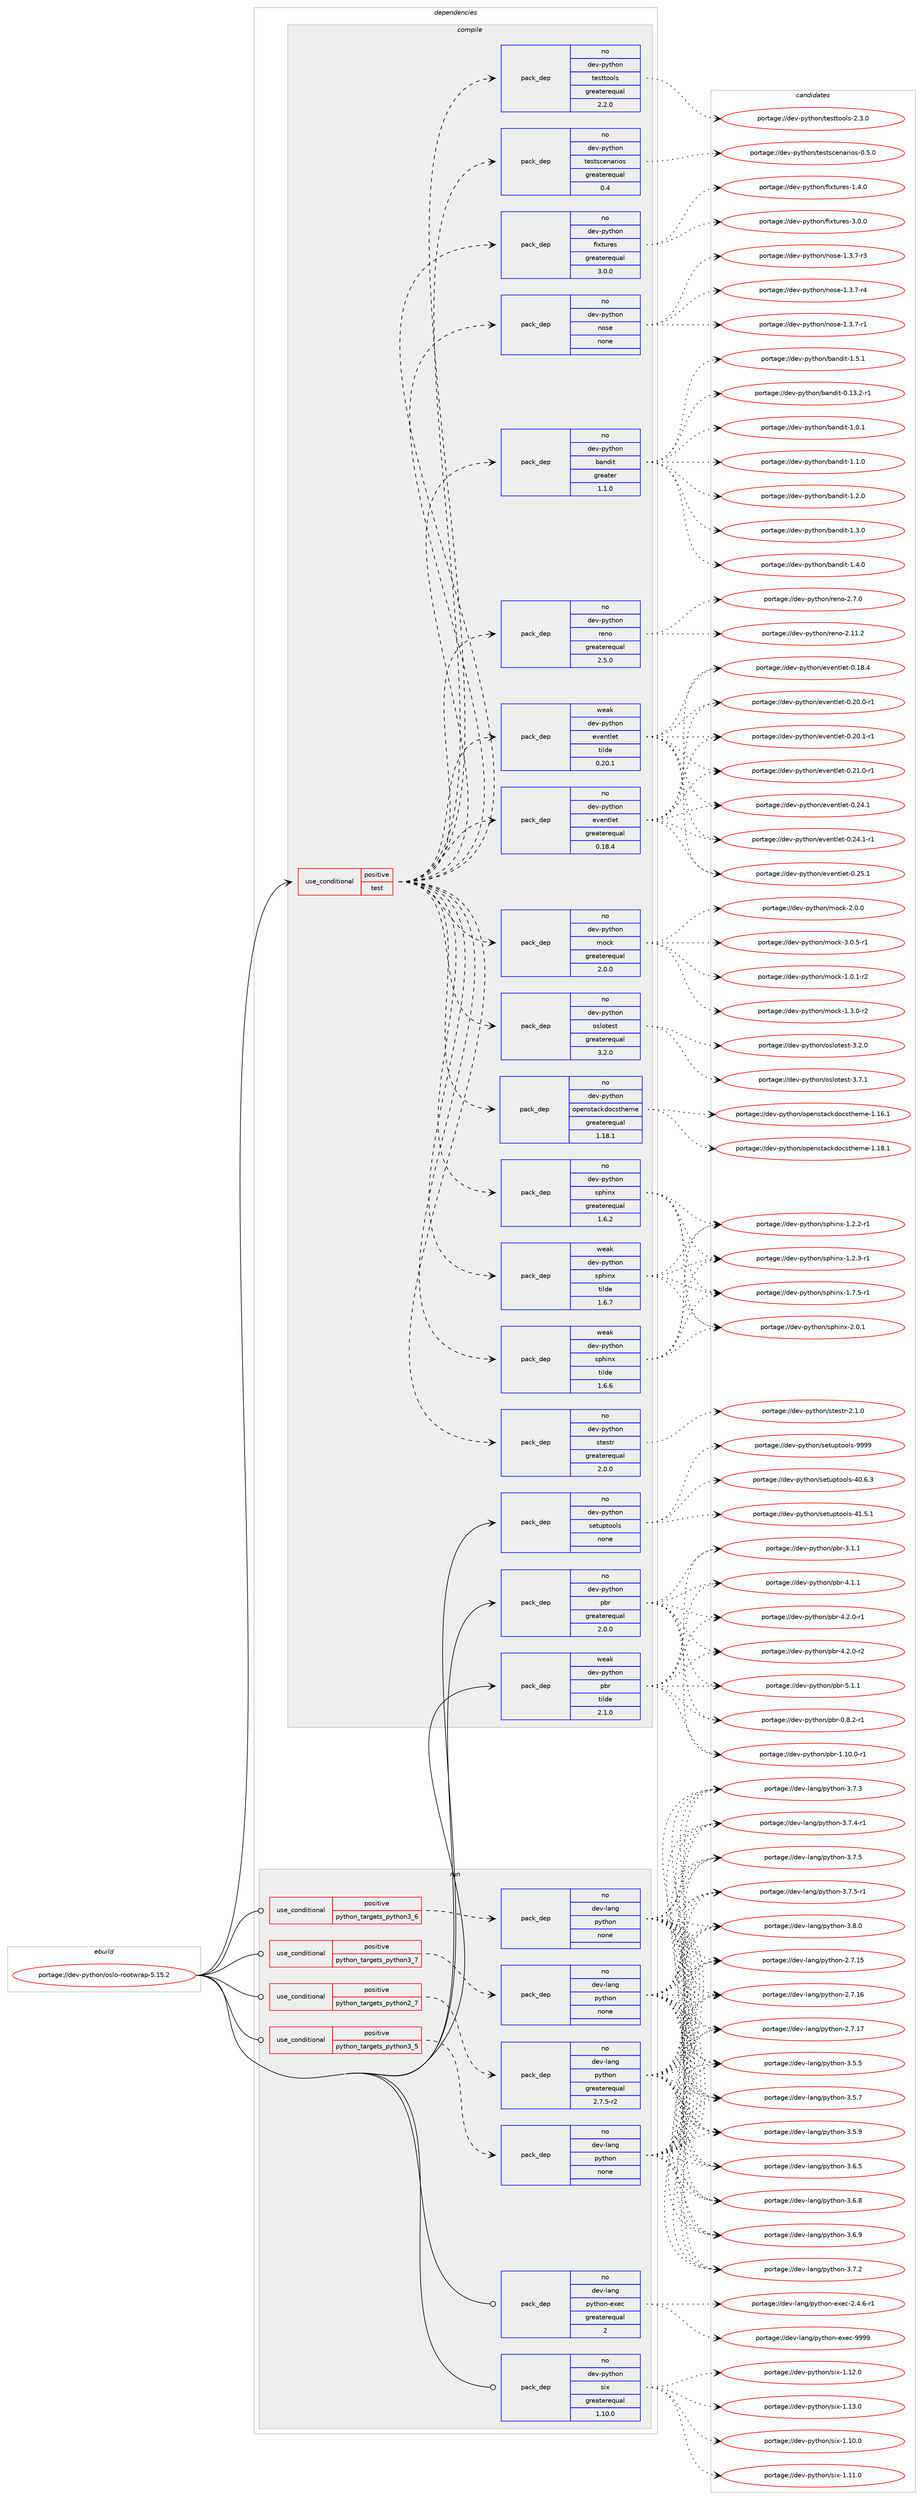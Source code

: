 digraph prolog {

# *************
# Graph options
# *************

newrank=true;
concentrate=true;
compound=true;
graph [rankdir=LR,fontname=Helvetica,fontsize=10,ranksep=1.5];#, ranksep=2.5, nodesep=0.2];
edge  [arrowhead=vee];
node  [fontname=Helvetica,fontsize=10];

# **********
# The ebuild
# **********

subgraph cluster_leftcol {
color=gray;
rank=same;
label=<<i>ebuild</i>>;
id [label="portage://dev-python/oslo-rootwrap-5.15.2", color=red, width=4, href="../dev-python/oslo-rootwrap-5.15.2.svg"];
}

# ****************
# The dependencies
# ****************

subgraph cluster_midcol {
color=gray;
label=<<i>dependencies</i>>;
subgraph cluster_compile {
fillcolor="#eeeeee";
style=filled;
label=<<i>compile</i>>;
subgraph cond33115 {
dependency154317 [label=<<TABLE BORDER="0" CELLBORDER="1" CELLSPACING="0" CELLPADDING="4"><TR><TD ROWSPAN="3" CELLPADDING="10">use_conditional</TD></TR><TR><TD>positive</TD></TR><TR><TD>test</TD></TR></TABLE>>, shape=none, color=red];
subgraph pack117871 {
dependency154318 [label=<<TABLE BORDER="0" CELLBORDER="1" CELLSPACING="0" CELLPADDING="4" WIDTH="220"><TR><TD ROWSPAN="6" CELLPADDING="30">pack_dep</TD></TR><TR><TD WIDTH="110">no</TD></TR><TR><TD>dev-python</TD></TR><TR><TD>fixtures</TD></TR><TR><TD>greaterequal</TD></TR><TR><TD>3.0.0</TD></TR></TABLE>>, shape=none, color=blue];
}
dependency154317:e -> dependency154318:w [weight=20,style="dashed",arrowhead="vee"];
subgraph pack117872 {
dependency154319 [label=<<TABLE BORDER="0" CELLBORDER="1" CELLSPACING="0" CELLPADDING="4" WIDTH="220"><TR><TD ROWSPAN="6" CELLPADDING="30">pack_dep</TD></TR><TR><TD WIDTH="110">no</TD></TR><TR><TD>dev-python</TD></TR><TR><TD>testscenarios</TD></TR><TR><TD>greaterequal</TD></TR><TR><TD>0.4</TD></TR></TABLE>>, shape=none, color=blue];
}
dependency154317:e -> dependency154319:w [weight=20,style="dashed",arrowhead="vee"];
subgraph pack117873 {
dependency154320 [label=<<TABLE BORDER="0" CELLBORDER="1" CELLSPACING="0" CELLPADDING="4" WIDTH="220"><TR><TD ROWSPAN="6" CELLPADDING="30">pack_dep</TD></TR><TR><TD WIDTH="110">no</TD></TR><TR><TD>dev-python</TD></TR><TR><TD>testtools</TD></TR><TR><TD>greaterequal</TD></TR><TR><TD>2.2.0</TD></TR></TABLE>>, shape=none, color=blue];
}
dependency154317:e -> dependency154320:w [weight=20,style="dashed",arrowhead="vee"];
subgraph pack117874 {
dependency154321 [label=<<TABLE BORDER="0" CELLBORDER="1" CELLSPACING="0" CELLPADDING="4" WIDTH="220"><TR><TD ROWSPAN="6" CELLPADDING="30">pack_dep</TD></TR><TR><TD WIDTH="110">no</TD></TR><TR><TD>dev-python</TD></TR><TR><TD>stestr</TD></TR><TR><TD>greaterequal</TD></TR><TR><TD>2.0.0</TD></TR></TABLE>>, shape=none, color=blue];
}
dependency154317:e -> dependency154321:w [weight=20,style="dashed",arrowhead="vee"];
subgraph pack117875 {
dependency154322 [label=<<TABLE BORDER="0" CELLBORDER="1" CELLSPACING="0" CELLPADDING="4" WIDTH="220"><TR><TD ROWSPAN="6" CELLPADDING="30">pack_dep</TD></TR><TR><TD WIDTH="110">no</TD></TR><TR><TD>dev-python</TD></TR><TR><TD>sphinx</TD></TR><TR><TD>greaterequal</TD></TR><TR><TD>1.6.2</TD></TR></TABLE>>, shape=none, color=blue];
}
dependency154317:e -> dependency154322:w [weight=20,style="dashed",arrowhead="vee"];
subgraph pack117876 {
dependency154323 [label=<<TABLE BORDER="0" CELLBORDER="1" CELLSPACING="0" CELLPADDING="4" WIDTH="220"><TR><TD ROWSPAN="6" CELLPADDING="30">pack_dep</TD></TR><TR><TD WIDTH="110">weak</TD></TR><TR><TD>dev-python</TD></TR><TR><TD>sphinx</TD></TR><TR><TD>tilde</TD></TR><TR><TD>1.6.6</TD></TR></TABLE>>, shape=none, color=blue];
}
dependency154317:e -> dependency154323:w [weight=20,style="dashed",arrowhead="vee"];
subgraph pack117877 {
dependency154324 [label=<<TABLE BORDER="0" CELLBORDER="1" CELLSPACING="0" CELLPADDING="4" WIDTH="220"><TR><TD ROWSPAN="6" CELLPADDING="30">pack_dep</TD></TR><TR><TD WIDTH="110">weak</TD></TR><TR><TD>dev-python</TD></TR><TR><TD>sphinx</TD></TR><TR><TD>tilde</TD></TR><TR><TD>1.6.7</TD></TR></TABLE>>, shape=none, color=blue];
}
dependency154317:e -> dependency154324:w [weight=20,style="dashed",arrowhead="vee"];
subgraph pack117878 {
dependency154325 [label=<<TABLE BORDER="0" CELLBORDER="1" CELLSPACING="0" CELLPADDING="4" WIDTH="220"><TR><TD ROWSPAN="6" CELLPADDING="30">pack_dep</TD></TR><TR><TD WIDTH="110">no</TD></TR><TR><TD>dev-python</TD></TR><TR><TD>openstackdocstheme</TD></TR><TR><TD>greaterequal</TD></TR><TR><TD>1.18.1</TD></TR></TABLE>>, shape=none, color=blue];
}
dependency154317:e -> dependency154325:w [weight=20,style="dashed",arrowhead="vee"];
subgraph pack117879 {
dependency154326 [label=<<TABLE BORDER="0" CELLBORDER="1" CELLSPACING="0" CELLPADDING="4" WIDTH="220"><TR><TD ROWSPAN="6" CELLPADDING="30">pack_dep</TD></TR><TR><TD WIDTH="110">no</TD></TR><TR><TD>dev-python</TD></TR><TR><TD>oslotest</TD></TR><TR><TD>greaterequal</TD></TR><TR><TD>3.2.0</TD></TR></TABLE>>, shape=none, color=blue];
}
dependency154317:e -> dependency154326:w [weight=20,style="dashed",arrowhead="vee"];
subgraph pack117880 {
dependency154327 [label=<<TABLE BORDER="0" CELLBORDER="1" CELLSPACING="0" CELLPADDING="4" WIDTH="220"><TR><TD ROWSPAN="6" CELLPADDING="30">pack_dep</TD></TR><TR><TD WIDTH="110">no</TD></TR><TR><TD>dev-python</TD></TR><TR><TD>mock</TD></TR><TR><TD>greaterequal</TD></TR><TR><TD>2.0.0</TD></TR></TABLE>>, shape=none, color=blue];
}
dependency154317:e -> dependency154327:w [weight=20,style="dashed",arrowhead="vee"];
subgraph pack117881 {
dependency154328 [label=<<TABLE BORDER="0" CELLBORDER="1" CELLSPACING="0" CELLPADDING="4" WIDTH="220"><TR><TD ROWSPAN="6" CELLPADDING="30">pack_dep</TD></TR><TR><TD WIDTH="110">no</TD></TR><TR><TD>dev-python</TD></TR><TR><TD>eventlet</TD></TR><TR><TD>greaterequal</TD></TR><TR><TD>0.18.4</TD></TR></TABLE>>, shape=none, color=blue];
}
dependency154317:e -> dependency154328:w [weight=20,style="dashed",arrowhead="vee"];
subgraph pack117882 {
dependency154329 [label=<<TABLE BORDER="0" CELLBORDER="1" CELLSPACING="0" CELLPADDING="4" WIDTH="220"><TR><TD ROWSPAN="6" CELLPADDING="30">pack_dep</TD></TR><TR><TD WIDTH="110">weak</TD></TR><TR><TD>dev-python</TD></TR><TR><TD>eventlet</TD></TR><TR><TD>tilde</TD></TR><TR><TD>0.20.1</TD></TR></TABLE>>, shape=none, color=blue];
}
dependency154317:e -> dependency154329:w [weight=20,style="dashed",arrowhead="vee"];
subgraph pack117883 {
dependency154330 [label=<<TABLE BORDER="0" CELLBORDER="1" CELLSPACING="0" CELLPADDING="4" WIDTH="220"><TR><TD ROWSPAN="6" CELLPADDING="30">pack_dep</TD></TR><TR><TD WIDTH="110">no</TD></TR><TR><TD>dev-python</TD></TR><TR><TD>reno</TD></TR><TR><TD>greaterequal</TD></TR><TR><TD>2.5.0</TD></TR></TABLE>>, shape=none, color=blue];
}
dependency154317:e -> dependency154330:w [weight=20,style="dashed",arrowhead="vee"];
subgraph pack117884 {
dependency154331 [label=<<TABLE BORDER="0" CELLBORDER="1" CELLSPACING="0" CELLPADDING="4" WIDTH="220"><TR><TD ROWSPAN="6" CELLPADDING="30">pack_dep</TD></TR><TR><TD WIDTH="110">no</TD></TR><TR><TD>dev-python</TD></TR><TR><TD>bandit</TD></TR><TR><TD>greater</TD></TR><TR><TD>1.1.0</TD></TR></TABLE>>, shape=none, color=blue];
}
dependency154317:e -> dependency154331:w [weight=20,style="dashed",arrowhead="vee"];
subgraph pack117885 {
dependency154332 [label=<<TABLE BORDER="0" CELLBORDER="1" CELLSPACING="0" CELLPADDING="4" WIDTH="220"><TR><TD ROWSPAN="6" CELLPADDING="30">pack_dep</TD></TR><TR><TD WIDTH="110">no</TD></TR><TR><TD>dev-python</TD></TR><TR><TD>nose</TD></TR><TR><TD>none</TD></TR><TR><TD></TD></TR></TABLE>>, shape=none, color=blue];
}
dependency154317:e -> dependency154332:w [weight=20,style="dashed",arrowhead="vee"];
}
id:e -> dependency154317:w [weight=20,style="solid",arrowhead="vee"];
subgraph pack117886 {
dependency154333 [label=<<TABLE BORDER="0" CELLBORDER="1" CELLSPACING="0" CELLPADDING="4" WIDTH="220"><TR><TD ROWSPAN="6" CELLPADDING="30">pack_dep</TD></TR><TR><TD WIDTH="110">no</TD></TR><TR><TD>dev-python</TD></TR><TR><TD>pbr</TD></TR><TR><TD>greaterequal</TD></TR><TR><TD>2.0.0</TD></TR></TABLE>>, shape=none, color=blue];
}
id:e -> dependency154333:w [weight=20,style="solid",arrowhead="vee"];
subgraph pack117887 {
dependency154334 [label=<<TABLE BORDER="0" CELLBORDER="1" CELLSPACING="0" CELLPADDING="4" WIDTH="220"><TR><TD ROWSPAN="6" CELLPADDING="30">pack_dep</TD></TR><TR><TD WIDTH="110">no</TD></TR><TR><TD>dev-python</TD></TR><TR><TD>setuptools</TD></TR><TR><TD>none</TD></TR><TR><TD></TD></TR></TABLE>>, shape=none, color=blue];
}
id:e -> dependency154334:w [weight=20,style="solid",arrowhead="vee"];
subgraph pack117888 {
dependency154335 [label=<<TABLE BORDER="0" CELLBORDER="1" CELLSPACING="0" CELLPADDING="4" WIDTH="220"><TR><TD ROWSPAN="6" CELLPADDING="30">pack_dep</TD></TR><TR><TD WIDTH="110">weak</TD></TR><TR><TD>dev-python</TD></TR><TR><TD>pbr</TD></TR><TR><TD>tilde</TD></TR><TR><TD>2.1.0</TD></TR></TABLE>>, shape=none, color=blue];
}
id:e -> dependency154335:w [weight=20,style="solid",arrowhead="vee"];
}
subgraph cluster_compileandrun {
fillcolor="#eeeeee";
style=filled;
label=<<i>compile and run</i>>;
}
subgraph cluster_run {
fillcolor="#eeeeee";
style=filled;
label=<<i>run</i>>;
subgraph cond33116 {
dependency154336 [label=<<TABLE BORDER="0" CELLBORDER="1" CELLSPACING="0" CELLPADDING="4"><TR><TD ROWSPAN="3" CELLPADDING="10">use_conditional</TD></TR><TR><TD>positive</TD></TR><TR><TD>python_targets_python2_7</TD></TR></TABLE>>, shape=none, color=red];
subgraph pack117889 {
dependency154337 [label=<<TABLE BORDER="0" CELLBORDER="1" CELLSPACING="0" CELLPADDING="4" WIDTH="220"><TR><TD ROWSPAN="6" CELLPADDING="30">pack_dep</TD></TR><TR><TD WIDTH="110">no</TD></TR><TR><TD>dev-lang</TD></TR><TR><TD>python</TD></TR><TR><TD>greaterequal</TD></TR><TR><TD>2.7.5-r2</TD></TR></TABLE>>, shape=none, color=blue];
}
dependency154336:e -> dependency154337:w [weight=20,style="dashed",arrowhead="vee"];
}
id:e -> dependency154336:w [weight=20,style="solid",arrowhead="odot"];
subgraph cond33117 {
dependency154338 [label=<<TABLE BORDER="0" CELLBORDER="1" CELLSPACING="0" CELLPADDING="4"><TR><TD ROWSPAN="3" CELLPADDING="10">use_conditional</TD></TR><TR><TD>positive</TD></TR><TR><TD>python_targets_python3_5</TD></TR></TABLE>>, shape=none, color=red];
subgraph pack117890 {
dependency154339 [label=<<TABLE BORDER="0" CELLBORDER="1" CELLSPACING="0" CELLPADDING="4" WIDTH="220"><TR><TD ROWSPAN="6" CELLPADDING="30">pack_dep</TD></TR><TR><TD WIDTH="110">no</TD></TR><TR><TD>dev-lang</TD></TR><TR><TD>python</TD></TR><TR><TD>none</TD></TR><TR><TD></TD></TR></TABLE>>, shape=none, color=blue];
}
dependency154338:e -> dependency154339:w [weight=20,style="dashed",arrowhead="vee"];
}
id:e -> dependency154338:w [weight=20,style="solid",arrowhead="odot"];
subgraph cond33118 {
dependency154340 [label=<<TABLE BORDER="0" CELLBORDER="1" CELLSPACING="0" CELLPADDING="4"><TR><TD ROWSPAN="3" CELLPADDING="10">use_conditional</TD></TR><TR><TD>positive</TD></TR><TR><TD>python_targets_python3_6</TD></TR></TABLE>>, shape=none, color=red];
subgraph pack117891 {
dependency154341 [label=<<TABLE BORDER="0" CELLBORDER="1" CELLSPACING="0" CELLPADDING="4" WIDTH="220"><TR><TD ROWSPAN="6" CELLPADDING="30">pack_dep</TD></TR><TR><TD WIDTH="110">no</TD></TR><TR><TD>dev-lang</TD></TR><TR><TD>python</TD></TR><TR><TD>none</TD></TR><TR><TD></TD></TR></TABLE>>, shape=none, color=blue];
}
dependency154340:e -> dependency154341:w [weight=20,style="dashed",arrowhead="vee"];
}
id:e -> dependency154340:w [weight=20,style="solid",arrowhead="odot"];
subgraph cond33119 {
dependency154342 [label=<<TABLE BORDER="0" CELLBORDER="1" CELLSPACING="0" CELLPADDING="4"><TR><TD ROWSPAN="3" CELLPADDING="10">use_conditional</TD></TR><TR><TD>positive</TD></TR><TR><TD>python_targets_python3_7</TD></TR></TABLE>>, shape=none, color=red];
subgraph pack117892 {
dependency154343 [label=<<TABLE BORDER="0" CELLBORDER="1" CELLSPACING="0" CELLPADDING="4" WIDTH="220"><TR><TD ROWSPAN="6" CELLPADDING="30">pack_dep</TD></TR><TR><TD WIDTH="110">no</TD></TR><TR><TD>dev-lang</TD></TR><TR><TD>python</TD></TR><TR><TD>none</TD></TR><TR><TD></TD></TR></TABLE>>, shape=none, color=blue];
}
dependency154342:e -> dependency154343:w [weight=20,style="dashed",arrowhead="vee"];
}
id:e -> dependency154342:w [weight=20,style="solid",arrowhead="odot"];
subgraph pack117893 {
dependency154344 [label=<<TABLE BORDER="0" CELLBORDER="1" CELLSPACING="0" CELLPADDING="4" WIDTH="220"><TR><TD ROWSPAN="6" CELLPADDING="30">pack_dep</TD></TR><TR><TD WIDTH="110">no</TD></TR><TR><TD>dev-lang</TD></TR><TR><TD>python-exec</TD></TR><TR><TD>greaterequal</TD></TR><TR><TD>2</TD></TR></TABLE>>, shape=none, color=blue];
}
id:e -> dependency154344:w [weight=20,style="solid",arrowhead="odot"];
subgraph pack117894 {
dependency154345 [label=<<TABLE BORDER="0" CELLBORDER="1" CELLSPACING="0" CELLPADDING="4" WIDTH="220"><TR><TD ROWSPAN="6" CELLPADDING="30">pack_dep</TD></TR><TR><TD WIDTH="110">no</TD></TR><TR><TD>dev-python</TD></TR><TR><TD>six</TD></TR><TR><TD>greaterequal</TD></TR><TR><TD>1.10.0</TD></TR></TABLE>>, shape=none, color=blue];
}
id:e -> dependency154345:w [weight=20,style="solid",arrowhead="odot"];
}
}

# **************
# The candidates
# **************

subgraph cluster_choices {
rank=same;
color=gray;
label=<<i>candidates</i>>;

subgraph choice117871 {
color=black;
nodesep=1;
choiceportage1001011184511212111610411111047102105120116117114101115454946524648 [label="portage://dev-python/fixtures-1.4.0", color=red, width=4,href="../dev-python/fixtures-1.4.0.svg"];
choiceportage1001011184511212111610411111047102105120116117114101115455146484648 [label="portage://dev-python/fixtures-3.0.0", color=red, width=4,href="../dev-python/fixtures-3.0.0.svg"];
dependency154318:e -> choiceportage1001011184511212111610411111047102105120116117114101115454946524648:w [style=dotted,weight="100"];
dependency154318:e -> choiceportage1001011184511212111610411111047102105120116117114101115455146484648:w [style=dotted,weight="100"];
}
subgraph choice117872 {
color=black;
nodesep=1;
choiceportage10010111845112121116104111110471161011151161159910111097114105111115454846534648 [label="portage://dev-python/testscenarios-0.5.0", color=red, width=4,href="../dev-python/testscenarios-0.5.0.svg"];
dependency154319:e -> choiceportage10010111845112121116104111110471161011151161159910111097114105111115454846534648:w [style=dotted,weight="100"];
}
subgraph choice117873 {
color=black;
nodesep=1;
choiceportage1001011184511212111610411111047116101115116116111111108115455046514648 [label="portage://dev-python/testtools-2.3.0", color=red, width=4,href="../dev-python/testtools-2.3.0.svg"];
dependency154320:e -> choiceportage1001011184511212111610411111047116101115116116111111108115455046514648:w [style=dotted,weight="100"];
}
subgraph choice117874 {
color=black;
nodesep=1;
choiceportage1001011184511212111610411111047115116101115116114455046494648 [label="portage://dev-python/stestr-2.1.0", color=red, width=4,href="../dev-python/stestr-2.1.0.svg"];
dependency154321:e -> choiceportage1001011184511212111610411111047115116101115116114455046494648:w [style=dotted,weight="100"];
}
subgraph choice117875 {
color=black;
nodesep=1;
choiceportage10010111845112121116104111110471151121041051101204549465046504511449 [label="portage://dev-python/sphinx-1.2.2-r1", color=red, width=4,href="../dev-python/sphinx-1.2.2-r1.svg"];
choiceportage10010111845112121116104111110471151121041051101204549465046514511449 [label="portage://dev-python/sphinx-1.2.3-r1", color=red, width=4,href="../dev-python/sphinx-1.2.3-r1.svg"];
choiceportage10010111845112121116104111110471151121041051101204549465546534511449 [label="portage://dev-python/sphinx-1.7.5-r1", color=red, width=4,href="../dev-python/sphinx-1.7.5-r1.svg"];
choiceportage1001011184511212111610411111047115112104105110120455046484649 [label="portage://dev-python/sphinx-2.0.1", color=red, width=4,href="../dev-python/sphinx-2.0.1.svg"];
dependency154322:e -> choiceportage10010111845112121116104111110471151121041051101204549465046504511449:w [style=dotted,weight="100"];
dependency154322:e -> choiceportage10010111845112121116104111110471151121041051101204549465046514511449:w [style=dotted,weight="100"];
dependency154322:e -> choiceportage10010111845112121116104111110471151121041051101204549465546534511449:w [style=dotted,weight="100"];
dependency154322:e -> choiceportage1001011184511212111610411111047115112104105110120455046484649:w [style=dotted,weight="100"];
}
subgraph choice117876 {
color=black;
nodesep=1;
choiceportage10010111845112121116104111110471151121041051101204549465046504511449 [label="portage://dev-python/sphinx-1.2.2-r1", color=red, width=4,href="../dev-python/sphinx-1.2.2-r1.svg"];
choiceportage10010111845112121116104111110471151121041051101204549465046514511449 [label="portage://dev-python/sphinx-1.2.3-r1", color=red, width=4,href="../dev-python/sphinx-1.2.3-r1.svg"];
choiceportage10010111845112121116104111110471151121041051101204549465546534511449 [label="portage://dev-python/sphinx-1.7.5-r1", color=red, width=4,href="../dev-python/sphinx-1.7.5-r1.svg"];
choiceportage1001011184511212111610411111047115112104105110120455046484649 [label="portage://dev-python/sphinx-2.0.1", color=red, width=4,href="../dev-python/sphinx-2.0.1.svg"];
dependency154323:e -> choiceportage10010111845112121116104111110471151121041051101204549465046504511449:w [style=dotted,weight="100"];
dependency154323:e -> choiceportage10010111845112121116104111110471151121041051101204549465046514511449:w [style=dotted,weight="100"];
dependency154323:e -> choiceportage10010111845112121116104111110471151121041051101204549465546534511449:w [style=dotted,weight="100"];
dependency154323:e -> choiceportage1001011184511212111610411111047115112104105110120455046484649:w [style=dotted,weight="100"];
}
subgraph choice117877 {
color=black;
nodesep=1;
choiceportage10010111845112121116104111110471151121041051101204549465046504511449 [label="portage://dev-python/sphinx-1.2.2-r1", color=red, width=4,href="../dev-python/sphinx-1.2.2-r1.svg"];
choiceportage10010111845112121116104111110471151121041051101204549465046514511449 [label="portage://dev-python/sphinx-1.2.3-r1", color=red, width=4,href="../dev-python/sphinx-1.2.3-r1.svg"];
choiceportage10010111845112121116104111110471151121041051101204549465546534511449 [label="portage://dev-python/sphinx-1.7.5-r1", color=red, width=4,href="../dev-python/sphinx-1.7.5-r1.svg"];
choiceportage1001011184511212111610411111047115112104105110120455046484649 [label="portage://dev-python/sphinx-2.0.1", color=red, width=4,href="../dev-python/sphinx-2.0.1.svg"];
dependency154324:e -> choiceportage10010111845112121116104111110471151121041051101204549465046504511449:w [style=dotted,weight="100"];
dependency154324:e -> choiceportage10010111845112121116104111110471151121041051101204549465046514511449:w [style=dotted,weight="100"];
dependency154324:e -> choiceportage10010111845112121116104111110471151121041051101204549465546534511449:w [style=dotted,weight="100"];
dependency154324:e -> choiceportage1001011184511212111610411111047115112104105110120455046484649:w [style=dotted,weight="100"];
}
subgraph choice117878 {
color=black;
nodesep=1;
choiceportage100101118451121211161041111104711111210111011511697991071001119911511610410110910145494649544649 [label="portage://dev-python/openstackdocstheme-1.16.1", color=red, width=4,href="../dev-python/openstackdocstheme-1.16.1.svg"];
choiceportage100101118451121211161041111104711111210111011511697991071001119911511610410110910145494649564649 [label="portage://dev-python/openstackdocstheme-1.18.1", color=red, width=4,href="../dev-python/openstackdocstheme-1.18.1.svg"];
dependency154325:e -> choiceportage100101118451121211161041111104711111210111011511697991071001119911511610410110910145494649544649:w [style=dotted,weight="100"];
dependency154325:e -> choiceportage100101118451121211161041111104711111210111011511697991071001119911511610410110910145494649564649:w [style=dotted,weight="100"];
}
subgraph choice117879 {
color=black;
nodesep=1;
choiceportage1001011184511212111610411111047111115108111116101115116455146504648 [label="portage://dev-python/oslotest-3.2.0", color=red, width=4,href="../dev-python/oslotest-3.2.0.svg"];
choiceportage1001011184511212111610411111047111115108111116101115116455146554649 [label="portage://dev-python/oslotest-3.7.1", color=red, width=4,href="../dev-python/oslotest-3.7.1.svg"];
dependency154326:e -> choiceportage1001011184511212111610411111047111115108111116101115116455146504648:w [style=dotted,weight="100"];
dependency154326:e -> choiceportage1001011184511212111610411111047111115108111116101115116455146554649:w [style=dotted,weight="100"];
}
subgraph choice117880 {
color=black;
nodesep=1;
choiceportage1001011184511212111610411111047109111991074549464846494511450 [label="portage://dev-python/mock-1.0.1-r2", color=red, width=4,href="../dev-python/mock-1.0.1-r2.svg"];
choiceportage1001011184511212111610411111047109111991074549465146484511450 [label="portage://dev-python/mock-1.3.0-r2", color=red, width=4,href="../dev-python/mock-1.3.0-r2.svg"];
choiceportage100101118451121211161041111104710911199107455046484648 [label="portage://dev-python/mock-2.0.0", color=red, width=4,href="../dev-python/mock-2.0.0.svg"];
choiceportage1001011184511212111610411111047109111991074551464846534511449 [label="portage://dev-python/mock-3.0.5-r1", color=red, width=4,href="../dev-python/mock-3.0.5-r1.svg"];
dependency154327:e -> choiceportage1001011184511212111610411111047109111991074549464846494511450:w [style=dotted,weight="100"];
dependency154327:e -> choiceportage1001011184511212111610411111047109111991074549465146484511450:w [style=dotted,weight="100"];
dependency154327:e -> choiceportage100101118451121211161041111104710911199107455046484648:w [style=dotted,weight="100"];
dependency154327:e -> choiceportage1001011184511212111610411111047109111991074551464846534511449:w [style=dotted,weight="100"];
}
subgraph choice117881 {
color=black;
nodesep=1;
choiceportage100101118451121211161041111104710111810111011610810111645484649564652 [label="portage://dev-python/eventlet-0.18.4", color=red, width=4,href="../dev-python/eventlet-0.18.4.svg"];
choiceportage1001011184511212111610411111047101118101110116108101116454846504846484511449 [label="portage://dev-python/eventlet-0.20.0-r1", color=red, width=4,href="../dev-python/eventlet-0.20.0-r1.svg"];
choiceportage1001011184511212111610411111047101118101110116108101116454846504846494511449 [label="portage://dev-python/eventlet-0.20.1-r1", color=red, width=4,href="../dev-python/eventlet-0.20.1-r1.svg"];
choiceportage1001011184511212111610411111047101118101110116108101116454846504946484511449 [label="portage://dev-python/eventlet-0.21.0-r1", color=red, width=4,href="../dev-python/eventlet-0.21.0-r1.svg"];
choiceportage100101118451121211161041111104710111810111011610810111645484650524649 [label="portage://dev-python/eventlet-0.24.1", color=red, width=4,href="../dev-python/eventlet-0.24.1.svg"];
choiceportage1001011184511212111610411111047101118101110116108101116454846505246494511449 [label="portage://dev-python/eventlet-0.24.1-r1", color=red, width=4,href="../dev-python/eventlet-0.24.1-r1.svg"];
choiceportage100101118451121211161041111104710111810111011610810111645484650534649 [label="portage://dev-python/eventlet-0.25.1", color=red, width=4,href="../dev-python/eventlet-0.25.1.svg"];
dependency154328:e -> choiceportage100101118451121211161041111104710111810111011610810111645484649564652:w [style=dotted,weight="100"];
dependency154328:e -> choiceportage1001011184511212111610411111047101118101110116108101116454846504846484511449:w [style=dotted,weight="100"];
dependency154328:e -> choiceportage1001011184511212111610411111047101118101110116108101116454846504846494511449:w [style=dotted,weight="100"];
dependency154328:e -> choiceportage1001011184511212111610411111047101118101110116108101116454846504946484511449:w [style=dotted,weight="100"];
dependency154328:e -> choiceportage100101118451121211161041111104710111810111011610810111645484650524649:w [style=dotted,weight="100"];
dependency154328:e -> choiceportage1001011184511212111610411111047101118101110116108101116454846505246494511449:w [style=dotted,weight="100"];
dependency154328:e -> choiceportage100101118451121211161041111104710111810111011610810111645484650534649:w [style=dotted,weight="100"];
}
subgraph choice117882 {
color=black;
nodesep=1;
choiceportage100101118451121211161041111104710111810111011610810111645484649564652 [label="portage://dev-python/eventlet-0.18.4", color=red, width=4,href="../dev-python/eventlet-0.18.4.svg"];
choiceportage1001011184511212111610411111047101118101110116108101116454846504846484511449 [label="portage://dev-python/eventlet-0.20.0-r1", color=red, width=4,href="../dev-python/eventlet-0.20.0-r1.svg"];
choiceportage1001011184511212111610411111047101118101110116108101116454846504846494511449 [label="portage://dev-python/eventlet-0.20.1-r1", color=red, width=4,href="../dev-python/eventlet-0.20.1-r1.svg"];
choiceportage1001011184511212111610411111047101118101110116108101116454846504946484511449 [label="portage://dev-python/eventlet-0.21.0-r1", color=red, width=4,href="../dev-python/eventlet-0.21.0-r1.svg"];
choiceportage100101118451121211161041111104710111810111011610810111645484650524649 [label="portage://dev-python/eventlet-0.24.1", color=red, width=4,href="../dev-python/eventlet-0.24.1.svg"];
choiceportage1001011184511212111610411111047101118101110116108101116454846505246494511449 [label="portage://dev-python/eventlet-0.24.1-r1", color=red, width=4,href="../dev-python/eventlet-0.24.1-r1.svg"];
choiceportage100101118451121211161041111104710111810111011610810111645484650534649 [label="portage://dev-python/eventlet-0.25.1", color=red, width=4,href="../dev-python/eventlet-0.25.1.svg"];
dependency154329:e -> choiceportage100101118451121211161041111104710111810111011610810111645484649564652:w [style=dotted,weight="100"];
dependency154329:e -> choiceportage1001011184511212111610411111047101118101110116108101116454846504846484511449:w [style=dotted,weight="100"];
dependency154329:e -> choiceportage1001011184511212111610411111047101118101110116108101116454846504846494511449:w [style=dotted,weight="100"];
dependency154329:e -> choiceportage1001011184511212111610411111047101118101110116108101116454846504946484511449:w [style=dotted,weight="100"];
dependency154329:e -> choiceportage100101118451121211161041111104710111810111011610810111645484650524649:w [style=dotted,weight="100"];
dependency154329:e -> choiceportage1001011184511212111610411111047101118101110116108101116454846505246494511449:w [style=dotted,weight="100"];
dependency154329:e -> choiceportage100101118451121211161041111104710111810111011610810111645484650534649:w [style=dotted,weight="100"];
}
subgraph choice117883 {
color=black;
nodesep=1;
choiceportage100101118451121211161041111104711410111011145504649494650 [label="portage://dev-python/reno-2.11.2", color=red, width=4,href="../dev-python/reno-2.11.2.svg"];
choiceportage1001011184511212111610411111047114101110111455046554648 [label="portage://dev-python/reno-2.7.0", color=red, width=4,href="../dev-python/reno-2.7.0.svg"];
dependency154330:e -> choiceportage100101118451121211161041111104711410111011145504649494650:w [style=dotted,weight="100"];
dependency154330:e -> choiceportage1001011184511212111610411111047114101110111455046554648:w [style=dotted,weight="100"];
}
subgraph choice117884 {
color=black;
nodesep=1;
choiceportage10010111845112121116104111110479897110100105116454846495146504511449 [label="portage://dev-python/bandit-0.13.2-r1", color=red, width=4,href="../dev-python/bandit-0.13.2-r1.svg"];
choiceportage10010111845112121116104111110479897110100105116454946484649 [label="portage://dev-python/bandit-1.0.1", color=red, width=4,href="../dev-python/bandit-1.0.1.svg"];
choiceportage10010111845112121116104111110479897110100105116454946494648 [label="portage://dev-python/bandit-1.1.0", color=red, width=4,href="../dev-python/bandit-1.1.0.svg"];
choiceportage10010111845112121116104111110479897110100105116454946504648 [label="portage://dev-python/bandit-1.2.0", color=red, width=4,href="../dev-python/bandit-1.2.0.svg"];
choiceportage10010111845112121116104111110479897110100105116454946514648 [label="portage://dev-python/bandit-1.3.0", color=red, width=4,href="../dev-python/bandit-1.3.0.svg"];
choiceportage10010111845112121116104111110479897110100105116454946524648 [label="portage://dev-python/bandit-1.4.0", color=red, width=4,href="../dev-python/bandit-1.4.0.svg"];
choiceportage10010111845112121116104111110479897110100105116454946534649 [label="portage://dev-python/bandit-1.5.1", color=red, width=4,href="../dev-python/bandit-1.5.1.svg"];
dependency154331:e -> choiceportage10010111845112121116104111110479897110100105116454846495146504511449:w [style=dotted,weight="100"];
dependency154331:e -> choiceportage10010111845112121116104111110479897110100105116454946484649:w [style=dotted,weight="100"];
dependency154331:e -> choiceportage10010111845112121116104111110479897110100105116454946494648:w [style=dotted,weight="100"];
dependency154331:e -> choiceportage10010111845112121116104111110479897110100105116454946504648:w [style=dotted,weight="100"];
dependency154331:e -> choiceportage10010111845112121116104111110479897110100105116454946514648:w [style=dotted,weight="100"];
dependency154331:e -> choiceportage10010111845112121116104111110479897110100105116454946524648:w [style=dotted,weight="100"];
dependency154331:e -> choiceportage10010111845112121116104111110479897110100105116454946534649:w [style=dotted,weight="100"];
}
subgraph choice117885 {
color=black;
nodesep=1;
choiceportage10010111845112121116104111110471101111151014549465146554511449 [label="portage://dev-python/nose-1.3.7-r1", color=red, width=4,href="../dev-python/nose-1.3.7-r1.svg"];
choiceportage10010111845112121116104111110471101111151014549465146554511451 [label="portage://dev-python/nose-1.3.7-r3", color=red, width=4,href="../dev-python/nose-1.3.7-r3.svg"];
choiceportage10010111845112121116104111110471101111151014549465146554511452 [label="portage://dev-python/nose-1.3.7-r4", color=red, width=4,href="../dev-python/nose-1.3.7-r4.svg"];
dependency154332:e -> choiceportage10010111845112121116104111110471101111151014549465146554511449:w [style=dotted,weight="100"];
dependency154332:e -> choiceportage10010111845112121116104111110471101111151014549465146554511451:w [style=dotted,weight="100"];
dependency154332:e -> choiceportage10010111845112121116104111110471101111151014549465146554511452:w [style=dotted,weight="100"];
}
subgraph choice117886 {
color=black;
nodesep=1;
choiceportage1001011184511212111610411111047112981144548465646504511449 [label="portage://dev-python/pbr-0.8.2-r1", color=red, width=4,href="../dev-python/pbr-0.8.2-r1.svg"];
choiceportage100101118451121211161041111104711298114454946494846484511449 [label="portage://dev-python/pbr-1.10.0-r1", color=red, width=4,href="../dev-python/pbr-1.10.0-r1.svg"];
choiceportage100101118451121211161041111104711298114455146494649 [label="portage://dev-python/pbr-3.1.1", color=red, width=4,href="../dev-python/pbr-3.1.1.svg"];
choiceportage100101118451121211161041111104711298114455246494649 [label="portage://dev-python/pbr-4.1.1", color=red, width=4,href="../dev-python/pbr-4.1.1.svg"];
choiceportage1001011184511212111610411111047112981144552465046484511449 [label="portage://dev-python/pbr-4.2.0-r1", color=red, width=4,href="../dev-python/pbr-4.2.0-r1.svg"];
choiceportage1001011184511212111610411111047112981144552465046484511450 [label="portage://dev-python/pbr-4.2.0-r2", color=red, width=4,href="../dev-python/pbr-4.2.0-r2.svg"];
choiceportage100101118451121211161041111104711298114455346494649 [label="portage://dev-python/pbr-5.1.1", color=red, width=4,href="../dev-python/pbr-5.1.1.svg"];
dependency154333:e -> choiceportage1001011184511212111610411111047112981144548465646504511449:w [style=dotted,weight="100"];
dependency154333:e -> choiceportage100101118451121211161041111104711298114454946494846484511449:w [style=dotted,weight="100"];
dependency154333:e -> choiceportage100101118451121211161041111104711298114455146494649:w [style=dotted,weight="100"];
dependency154333:e -> choiceportage100101118451121211161041111104711298114455246494649:w [style=dotted,weight="100"];
dependency154333:e -> choiceportage1001011184511212111610411111047112981144552465046484511449:w [style=dotted,weight="100"];
dependency154333:e -> choiceportage1001011184511212111610411111047112981144552465046484511450:w [style=dotted,weight="100"];
dependency154333:e -> choiceportage100101118451121211161041111104711298114455346494649:w [style=dotted,weight="100"];
}
subgraph choice117887 {
color=black;
nodesep=1;
choiceportage100101118451121211161041111104711510111611711211611111110811545524846544651 [label="portage://dev-python/setuptools-40.6.3", color=red, width=4,href="../dev-python/setuptools-40.6.3.svg"];
choiceportage100101118451121211161041111104711510111611711211611111110811545524946534649 [label="portage://dev-python/setuptools-41.5.1", color=red, width=4,href="../dev-python/setuptools-41.5.1.svg"];
choiceportage10010111845112121116104111110471151011161171121161111111081154557575757 [label="portage://dev-python/setuptools-9999", color=red, width=4,href="../dev-python/setuptools-9999.svg"];
dependency154334:e -> choiceportage100101118451121211161041111104711510111611711211611111110811545524846544651:w [style=dotted,weight="100"];
dependency154334:e -> choiceportage100101118451121211161041111104711510111611711211611111110811545524946534649:w [style=dotted,weight="100"];
dependency154334:e -> choiceportage10010111845112121116104111110471151011161171121161111111081154557575757:w [style=dotted,weight="100"];
}
subgraph choice117888 {
color=black;
nodesep=1;
choiceportage1001011184511212111610411111047112981144548465646504511449 [label="portage://dev-python/pbr-0.8.2-r1", color=red, width=4,href="../dev-python/pbr-0.8.2-r1.svg"];
choiceportage100101118451121211161041111104711298114454946494846484511449 [label="portage://dev-python/pbr-1.10.0-r1", color=red, width=4,href="../dev-python/pbr-1.10.0-r1.svg"];
choiceportage100101118451121211161041111104711298114455146494649 [label="portage://dev-python/pbr-3.1.1", color=red, width=4,href="../dev-python/pbr-3.1.1.svg"];
choiceportage100101118451121211161041111104711298114455246494649 [label="portage://dev-python/pbr-4.1.1", color=red, width=4,href="../dev-python/pbr-4.1.1.svg"];
choiceportage1001011184511212111610411111047112981144552465046484511449 [label="portage://dev-python/pbr-4.2.0-r1", color=red, width=4,href="../dev-python/pbr-4.2.0-r1.svg"];
choiceportage1001011184511212111610411111047112981144552465046484511450 [label="portage://dev-python/pbr-4.2.0-r2", color=red, width=4,href="../dev-python/pbr-4.2.0-r2.svg"];
choiceportage100101118451121211161041111104711298114455346494649 [label="portage://dev-python/pbr-5.1.1", color=red, width=4,href="../dev-python/pbr-5.1.1.svg"];
dependency154335:e -> choiceportage1001011184511212111610411111047112981144548465646504511449:w [style=dotted,weight="100"];
dependency154335:e -> choiceportage100101118451121211161041111104711298114454946494846484511449:w [style=dotted,weight="100"];
dependency154335:e -> choiceportage100101118451121211161041111104711298114455146494649:w [style=dotted,weight="100"];
dependency154335:e -> choiceportage100101118451121211161041111104711298114455246494649:w [style=dotted,weight="100"];
dependency154335:e -> choiceportage1001011184511212111610411111047112981144552465046484511449:w [style=dotted,weight="100"];
dependency154335:e -> choiceportage1001011184511212111610411111047112981144552465046484511450:w [style=dotted,weight="100"];
dependency154335:e -> choiceportage100101118451121211161041111104711298114455346494649:w [style=dotted,weight="100"];
}
subgraph choice117889 {
color=black;
nodesep=1;
choiceportage10010111845108971101034711212111610411111045504655464953 [label="portage://dev-lang/python-2.7.15", color=red, width=4,href="../dev-lang/python-2.7.15.svg"];
choiceportage10010111845108971101034711212111610411111045504655464954 [label="portage://dev-lang/python-2.7.16", color=red, width=4,href="../dev-lang/python-2.7.16.svg"];
choiceportage10010111845108971101034711212111610411111045504655464955 [label="portage://dev-lang/python-2.7.17", color=red, width=4,href="../dev-lang/python-2.7.17.svg"];
choiceportage100101118451089711010347112121116104111110455146534653 [label="portage://dev-lang/python-3.5.5", color=red, width=4,href="../dev-lang/python-3.5.5.svg"];
choiceportage100101118451089711010347112121116104111110455146534655 [label="portage://dev-lang/python-3.5.7", color=red, width=4,href="../dev-lang/python-3.5.7.svg"];
choiceportage100101118451089711010347112121116104111110455146534657 [label="portage://dev-lang/python-3.5.9", color=red, width=4,href="../dev-lang/python-3.5.9.svg"];
choiceportage100101118451089711010347112121116104111110455146544653 [label="portage://dev-lang/python-3.6.5", color=red, width=4,href="../dev-lang/python-3.6.5.svg"];
choiceportage100101118451089711010347112121116104111110455146544656 [label="portage://dev-lang/python-3.6.8", color=red, width=4,href="../dev-lang/python-3.6.8.svg"];
choiceportage100101118451089711010347112121116104111110455146544657 [label="portage://dev-lang/python-3.6.9", color=red, width=4,href="../dev-lang/python-3.6.9.svg"];
choiceportage100101118451089711010347112121116104111110455146554650 [label="portage://dev-lang/python-3.7.2", color=red, width=4,href="../dev-lang/python-3.7.2.svg"];
choiceportage100101118451089711010347112121116104111110455146554651 [label="portage://dev-lang/python-3.7.3", color=red, width=4,href="../dev-lang/python-3.7.3.svg"];
choiceportage1001011184510897110103471121211161041111104551465546524511449 [label="portage://dev-lang/python-3.7.4-r1", color=red, width=4,href="../dev-lang/python-3.7.4-r1.svg"];
choiceportage100101118451089711010347112121116104111110455146554653 [label="portage://dev-lang/python-3.7.5", color=red, width=4,href="../dev-lang/python-3.7.5.svg"];
choiceportage1001011184510897110103471121211161041111104551465546534511449 [label="portage://dev-lang/python-3.7.5-r1", color=red, width=4,href="../dev-lang/python-3.7.5-r1.svg"];
choiceportage100101118451089711010347112121116104111110455146564648 [label="portage://dev-lang/python-3.8.0", color=red, width=4,href="../dev-lang/python-3.8.0.svg"];
dependency154337:e -> choiceportage10010111845108971101034711212111610411111045504655464953:w [style=dotted,weight="100"];
dependency154337:e -> choiceportage10010111845108971101034711212111610411111045504655464954:w [style=dotted,weight="100"];
dependency154337:e -> choiceportage10010111845108971101034711212111610411111045504655464955:w [style=dotted,weight="100"];
dependency154337:e -> choiceportage100101118451089711010347112121116104111110455146534653:w [style=dotted,weight="100"];
dependency154337:e -> choiceportage100101118451089711010347112121116104111110455146534655:w [style=dotted,weight="100"];
dependency154337:e -> choiceportage100101118451089711010347112121116104111110455146534657:w [style=dotted,weight="100"];
dependency154337:e -> choiceportage100101118451089711010347112121116104111110455146544653:w [style=dotted,weight="100"];
dependency154337:e -> choiceportage100101118451089711010347112121116104111110455146544656:w [style=dotted,weight="100"];
dependency154337:e -> choiceportage100101118451089711010347112121116104111110455146544657:w [style=dotted,weight="100"];
dependency154337:e -> choiceportage100101118451089711010347112121116104111110455146554650:w [style=dotted,weight="100"];
dependency154337:e -> choiceportage100101118451089711010347112121116104111110455146554651:w [style=dotted,weight="100"];
dependency154337:e -> choiceportage1001011184510897110103471121211161041111104551465546524511449:w [style=dotted,weight="100"];
dependency154337:e -> choiceportage100101118451089711010347112121116104111110455146554653:w [style=dotted,weight="100"];
dependency154337:e -> choiceportage1001011184510897110103471121211161041111104551465546534511449:w [style=dotted,weight="100"];
dependency154337:e -> choiceportage100101118451089711010347112121116104111110455146564648:w [style=dotted,weight="100"];
}
subgraph choice117890 {
color=black;
nodesep=1;
choiceportage10010111845108971101034711212111610411111045504655464953 [label="portage://dev-lang/python-2.7.15", color=red, width=4,href="../dev-lang/python-2.7.15.svg"];
choiceportage10010111845108971101034711212111610411111045504655464954 [label="portage://dev-lang/python-2.7.16", color=red, width=4,href="../dev-lang/python-2.7.16.svg"];
choiceportage10010111845108971101034711212111610411111045504655464955 [label="portage://dev-lang/python-2.7.17", color=red, width=4,href="../dev-lang/python-2.7.17.svg"];
choiceportage100101118451089711010347112121116104111110455146534653 [label="portage://dev-lang/python-3.5.5", color=red, width=4,href="../dev-lang/python-3.5.5.svg"];
choiceportage100101118451089711010347112121116104111110455146534655 [label="portage://dev-lang/python-3.5.7", color=red, width=4,href="../dev-lang/python-3.5.7.svg"];
choiceportage100101118451089711010347112121116104111110455146534657 [label="portage://dev-lang/python-3.5.9", color=red, width=4,href="../dev-lang/python-3.5.9.svg"];
choiceportage100101118451089711010347112121116104111110455146544653 [label="portage://dev-lang/python-3.6.5", color=red, width=4,href="../dev-lang/python-3.6.5.svg"];
choiceportage100101118451089711010347112121116104111110455146544656 [label="portage://dev-lang/python-3.6.8", color=red, width=4,href="../dev-lang/python-3.6.8.svg"];
choiceportage100101118451089711010347112121116104111110455146544657 [label="portage://dev-lang/python-3.6.9", color=red, width=4,href="../dev-lang/python-3.6.9.svg"];
choiceportage100101118451089711010347112121116104111110455146554650 [label="portage://dev-lang/python-3.7.2", color=red, width=4,href="../dev-lang/python-3.7.2.svg"];
choiceportage100101118451089711010347112121116104111110455146554651 [label="portage://dev-lang/python-3.7.3", color=red, width=4,href="../dev-lang/python-3.7.3.svg"];
choiceportage1001011184510897110103471121211161041111104551465546524511449 [label="portage://dev-lang/python-3.7.4-r1", color=red, width=4,href="../dev-lang/python-3.7.4-r1.svg"];
choiceportage100101118451089711010347112121116104111110455146554653 [label="portage://dev-lang/python-3.7.5", color=red, width=4,href="../dev-lang/python-3.7.5.svg"];
choiceportage1001011184510897110103471121211161041111104551465546534511449 [label="portage://dev-lang/python-3.7.5-r1", color=red, width=4,href="../dev-lang/python-3.7.5-r1.svg"];
choiceportage100101118451089711010347112121116104111110455146564648 [label="portage://dev-lang/python-3.8.0", color=red, width=4,href="../dev-lang/python-3.8.0.svg"];
dependency154339:e -> choiceportage10010111845108971101034711212111610411111045504655464953:w [style=dotted,weight="100"];
dependency154339:e -> choiceportage10010111845108971101034711212111610411111045504655464954:w [style=dotted,weight="100"];
dependency154339:e -> choiceportage10010111845108971101034711212111610411111045504655464955:w [style=dotted,weight="100"];
dependency154339:e -> choiceportage100101118451089711010347112121116104111110455146534653:w [style=dotted,weight="100"];
dependency154339:e -> choiceportage100101118451089711010347112121116104111110455146534655:w [style=dotted,weight="100"];
dependency154339:e -> choiceportage100101118451089711010347112121116104111110455146534657:w [style=dotted,weight="100"];
dependency154339:e -> choiceportage100101118451089711010347112121116104111110455146544653:w [style=dotted,weight="100"];
dependency154339:e -> choiceportage100101118451089711010347112121116104111110455146544656:w [style=dotted,weight="100"];
dependency154339:e -> choiceportage100101118451089711010347112121116104111110455146544657:w [style=dotted,weight="100"];
dependency154339:e -> choiceportage100101118451089711010347112121116104111110455146554650:w [style=dotted,weight="100"];
dependency154339:e -> choiceportage100101118451089711010347112121116104111110455146554651:w [style=dotted,weight="100"];
dependency154339:e -> choiceportage1001011184510897110103471121211161041111104551465546524511449:w [style=dotted,weight="100"];
dependency154339:e -> choiceportage100101118451089711010347112121116104111110455146554653:w [style=dotted,weight="100"];
dependency154339:e -> choiceportage1001011184510897110103471121211161041111104551465546534511449:w [style=dotted,weight="100"];
dependency154339:e -> choiceportage100101118451089711010347112121116104111110455146564648:w [style=dotted,weight="100"];
}
subgraph choice117891 {
color=black;
nodesep=1;
choiceportage10010111845108971101034711212111610411111045504655464953 [label="portage://dev-lang/python-2.7.15", color=red, width=4,href="../dev-lang/python-2.7.15.svg"];
choiceportage10010111845108971101034711212111610411111045504655464954 [label="portage://dev-lang/python-2.7.16", color=red, width=4,href="../dev-lang/python-2.7.16.svg"];
choiceportage10010111845108971101034711212111610411111045504655464955 [label="portage://dev-lang/python-2.7.17", color=red, width=4,href="../dev-lang/python-2.7.17.svg"];
choiceportage100101118451089711010347112121116104111110455146534653 [label="portage://dev-lang/python-3.5.5", color=red, width=4,href="../dev-lang/python-3.5.5.svg"];
choiceportage100101118451089711010347112121116104111110455146534655 [label="portage://dev-lang/python-3.5.7", color=red, width=4,href="../dev-lang/python-3.5.7.svg"];
choiceportage100101118451089711010347112121116104111110455146534657 [label="portage://dev-lang/python-3.5.9", color=red, width=4,href="../dev-lang/python-3.5.9.svg"];
choiceportage100101118451089711010347112121116104111110455146544653 [label="portage://dev-lang/python-3.6.5", color=red, width=4,href="../dev-lang/python-3.6.5.svg"];
choiceportage100101118451089711010347112121116104111110455146544656 [label="portage://dev-lang/python-3.6.8", color=red, width=4,href="../dev-lang/python-3.6.8.svg"];
choiceportage100101118451089711010347112121116104111110455146544657 [label="portage://dev-lang/python-3.6.9", color=red, width=4,href="../dev-lang/python-3.6.9.svg"];
choiceportage100101118451089711010347112121116104111110455146554650 [label="portage://dev-lang/python-3.7.2", color=red, width=4,href="../dev-lang/python-3.7.2.svg"];
choiceportage100101118451089711010347112121116104111110455146554651 [label="portage://dev-lang/python-3.7.3", color=red, width=4,href="../dev-lang/python-3.7.3.svg"];
choiceportage1001011184510897110103471121211161041111104551465546524511449 [label="portage://dev-lang/python-3.7.4-r1", color=red, width=4,href="../dev-lang/python-3.7.4-r1.svg"];
choiceportage100101118451089711010347112121116104111110455146554653 [label="portage://dev-lang/python-3.7.5", color=red, width=4,href="../dev-lang/python-3.7.5.svg"];
choiceportage1001011184510897110103471121211161041111104551465546534511449 [label="portage://dev-lang/python-3.7.5-r1", color=red, width=4,href="../dev-lang/python-3.7.5-r1.svg"];
choiceportage100101118451089711010347112121116104111110455146564648 [label="portage://dev-lang/python-3.8.0", color=red, width=4,href="../dev-lang/python-3.8.0.svg"];
dependency154341:e -> choiceportage10010111845108971101034711212111610411111045504655464953:w [style=dotted,weight="100"];
dependency154341:e -> choiceportage10010111845108971101034711212111610411111045504655464954:w [style=dotted,weight="100"];
dependency154341:e -> choiceportage10010111845108971101034711212111610411111045504655464955:w [style=dotted,weight="100"];
dependency154341:e -> choiceportage100101118451089711010347112121116104111110455146534653:w [style=dotted,weight="100"];
dependency154341:e -> choiceportage100101118451089711010347112121116104111110455146534655:w [style=dotted,weight="100"];
dependency154341:e -> choiceportage100101118451089711010347112121116104111110455146534657:w [style=dotted,weight="100"];
dependency154341:e -> choiceportage100101118451089711010347112121116104111110455146544653:w [style=dotted,weight="100"];
dependency154341:e -> choiceportage100101118451089711010347112121116104111110455146544656:w [style=dotted,weight="100"];
dependency154341:e -> choiceportage100101118451089711010347112121116104111110455146544657:w [style=dotted,weight="100"];
dependency154341:e -> choiceportage100101118451089711010347112121116104111110455146554650:w [style=dotted,weight="100"];
dependency154341:e -> choiceportage100101118451089711010347112121116104111110455146554651:w [style=dotted,weight="100"];
dependency154341:e -> choiceportage1001011184510897110103471121211161041111104551465546524511449:w [style=dotted,weight="100"];
dependency154341:e -> choiceportage100101118451089711010347112121116104111110455146554653:w [style=dotted,weight="100"];
dependency154341:e -> choiceportage1001011184510897110103471121211161041111104551465546534511449:w [style=dotted,weight="100"];
dependency154341:e -> choiceportage100101118451089711010347112121116104111110455146564648:w [style=dotted,weight="100"];
}
subgraph choice117892 {
color=black;
nodesep=1;
choiceportage10010111845108971101034711212111610411111045504655464953 [label="portage://dev-lang/python-2.7.15", color=red, width=4,href="../dev-lang/python-2.7.15.svg"];
choiceportage10010111845108971101034711212111610411111045504655464954 [label="portage://dev-lang/python-2.7.16", color=red, width=4,href="../dev-lang/python-2.7.16.svg"];
choiceportage10010111845108971101034711212111610411111045504655464955 [label="portage://dev-lang/python-2.7.17", color=red, width=4,href="../dev-lang/python-2.7.17.svg"];
choiceportage100101118451089711010347112121116104111110455146534653 [label="portage://dev-lang/python-3.5.5", color=red, width=4,href="../dev-lang/python-3.5.5.svg"];
choiceportage100101118451089711010347112121116104111110455146534655 [label="portage://dev-lang/python-3.5.7", color=red, width=4,href="../dev-lang/python-3.5.7.svg"];
choiceportage100101118451089711010347112121116104111110455146534657 [label="portage://dev-lang/python-3.5.9", color=red, width=4,href="../dev-lang/python-3.5.9.svg"];
choiceportage100101118451089711010347112121116104111110455146544653 [label="portage://dev-lang/python-3.6.5", color=red, width=4,href="../dev-lang/python-3.6.5.svg"];
choiceportage100101118451089711010347112121116104111110455146544656 [label="portage://dev-lang/python-3.6.8", color=red, width=4,href="../dev-lang/python-3.6.8.svg"];
choiceportage100101118451089711010347112121116104111110455146544657 [label="portage://dev-lang/python-3.6.9", color=red, width=4,href="../dev-lang/python-3.6.9.svg"];
choiceportage100101118451089711010347112121116104111110455146554650 [label="portage://dev-lang/python-3.7.2", color=red, width=4,href="../dev-lang/python-3.7.2.svg"];
choiceportage100101118451089711010347112121116104111110455146554651 [label="portage://dev-lang/python-3.7.3", color=red, width=4,href="../dev-lang/python-3.7.3.svg"];
choiceportage1001011184510897110103471121211161041111104551465546524511449 [label="portage://dev-lang/python-3.7.4-r1", color=red, width=4,href="../dev-lang/python-3.7.4-r1.svg"];
choiceportage100101118451089711010347112121116104111110455146554653 [label="portage://dev-lang/python-3.7.5", color=red, width=4,href="../dev-lang/python-3.7.5.svg"];
choiceportage1001011184510897110103471121211161041111104551465546534511449 [label="portage://dev-lang/python-3.7.5-r1", color=red, width=4,href="../dev-lang/python-3.7.5-r1.svg"];
choiceportage100101118451089711010347112121116104111110455146564648 [label="portage://dev-lang/python-3.8.0", color=red, width=4,href="../dev-lang/python-3.8.0.svg"];
dependency154343:e -> choiceportage10010111845108971101034711212111610411111045504655464953:w [style=dotted,weight="100"];
dependency154343:e -> choiceportage10010111845108971101034711212111610411111045504655464954:w [style=dotted,weight="100"];
dependency154343:e -> choiceportage10010111845108971101034711212111610411111045504655464955:w [style=dotted,weight="100"];
dependency154343:e -> choiceportage100101118451089711010347112121116104111110455146534653:w [style=dotted,weight="100"];
dependency154343:e -> choiceportage100101118451089711010347112121116104111110455146534655:w [style=dotted,weight="100"];
dependency154343:e -> choiceportage100101118451089711010347112121116104111110455146534657:w [style=dotted,weight="100"];
dependency154343:e -> choiceportage100101118451089711010347112121116104111110455146544653:w [style=dotted,weight="100"];
dependency154343:e -> choiceportage100101118451089711010347112121116104111110455146544656:w [style=dotted,weight="100"];
dependency154343:e -> choiceportage100101118451089711010347112121116104111110455146544657:w [style=dotted,weight="100"];
dependency154343:e -> choiceportage100101118451089711010347112121116104111110455146554650:w [style=dotted,weight="100"];
dependency154343:e -> choiceportage100101118451089711010347112121116104111110455146554651:w [style=dotted,weight="100"];
dependency154343:e -> choiceportage1001011184510897110103471121211161041111104551465546524511449:w [style=dotted,weight="100"];
dependency154343:e -> choiceportage100101118451089711010347112121116104111110455146554653:w [style=dotted,weight="100"];
dependency154343:e -> choiceportage1001011184510897110103471121211161041111104551465546534511449:w [style=dotted,weight="100"];
dependency154343:e -> choiceportage100101118451089711010347112121116104111110455146564648:w [style=dotted,weight="100"];
}
subgraph choice117893 {
color=black;
nodesep=1;
choiceportage10010111845108971101034711212111610411111045101120101994550465246544511449 [label="portage://dev-lang/python-exec-2.4.6-r1", color=red, width=4,href="../dev-lang/python-exec-2.4.6-r1.svg"];
choiceportage10010111845108971101034711212111610411111045101120101994557575757 [label="portage://dev-lang/python-exec-9999", color=red, width=4,href="../dev-lang/python-exec-9999.svg"];
dependency154344:e -> choiceportage10010111845108971101034711212111610411111045101120101994550465246544511449:w [style=dotted,weight="100"];
dependency154344:e -> choiceportage10010111845108971101034711212111610411111045101120101994557575757:w [style=dotted,weight="100"];
}
subgraph choice117894 {
color=black;
nodesep=1;
choiceportage100101118451121211161041111104711510512045494649484648 [label="portage://dev-python/six-1.10.0", color=red, width=4,href="../dev-python/six-1.10.0.svg"];
choiceportage100101118451121211161041111104711510512045494649494648 [label="portage://dev-python/six-1.11.0", color=red, width=4,href="../dev-python/six-1.11.0.svg"];
choiceportage100101118451121211161041111104711510512045494649504648 [label="portage://dev-python/six-1.12.0", color=red, width=4,href="../dev-python/six-1.12.0.svg"];
choiceportage100101118451121211161041111104711510512045494649514648 [label="portage://dev-python/six-1.13.0", color=red, width=4,href="../dev-python/six-1.13.0.svg"];
dependency154345:e -> choiceportage100101118451121211161041111104711510512045494649484648:w [style=dotted,weight="100"];
dependency154345:e -> choiceportage100101118451121211161041111104711510512045494649494648:w [style=dotted,weight="100"];
dependency154345:e -> choiceportage100101118451121211161041111104711510512045494649504648:w [style=dotted,weight="100"];
dependency154345:e -> choiceportage100101118451121211161041111104711510512045494649514648:w [style=dotted,weight="100"];
}
}

}
